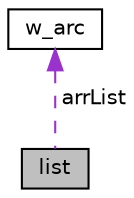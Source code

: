 digraph "list"
{
  edge [fontname="Helvetica",fontsize="10",labelfontname="Helvetica",labelfontsize="10"];
  node [fontname="Helvetica",fontsize="10",shape=record];
  Node1 [label="list",height=0.2,width=0.4,color="black", fillcolor="grey75", style="filled", fontcolor="black"];
  Node2 -> Node1 [dir="back",color="darkorchid3",fontsize="10",style="dashed",label=" arrList" ,fontname="Helvetica"];
  Node2 [label="w_arc",height=0.2,width=0.4,color="black", fillcolor="white", style="filled",URL="$structw__arc.html",tooltip="Arc orienté ayant un poid. "];
}
